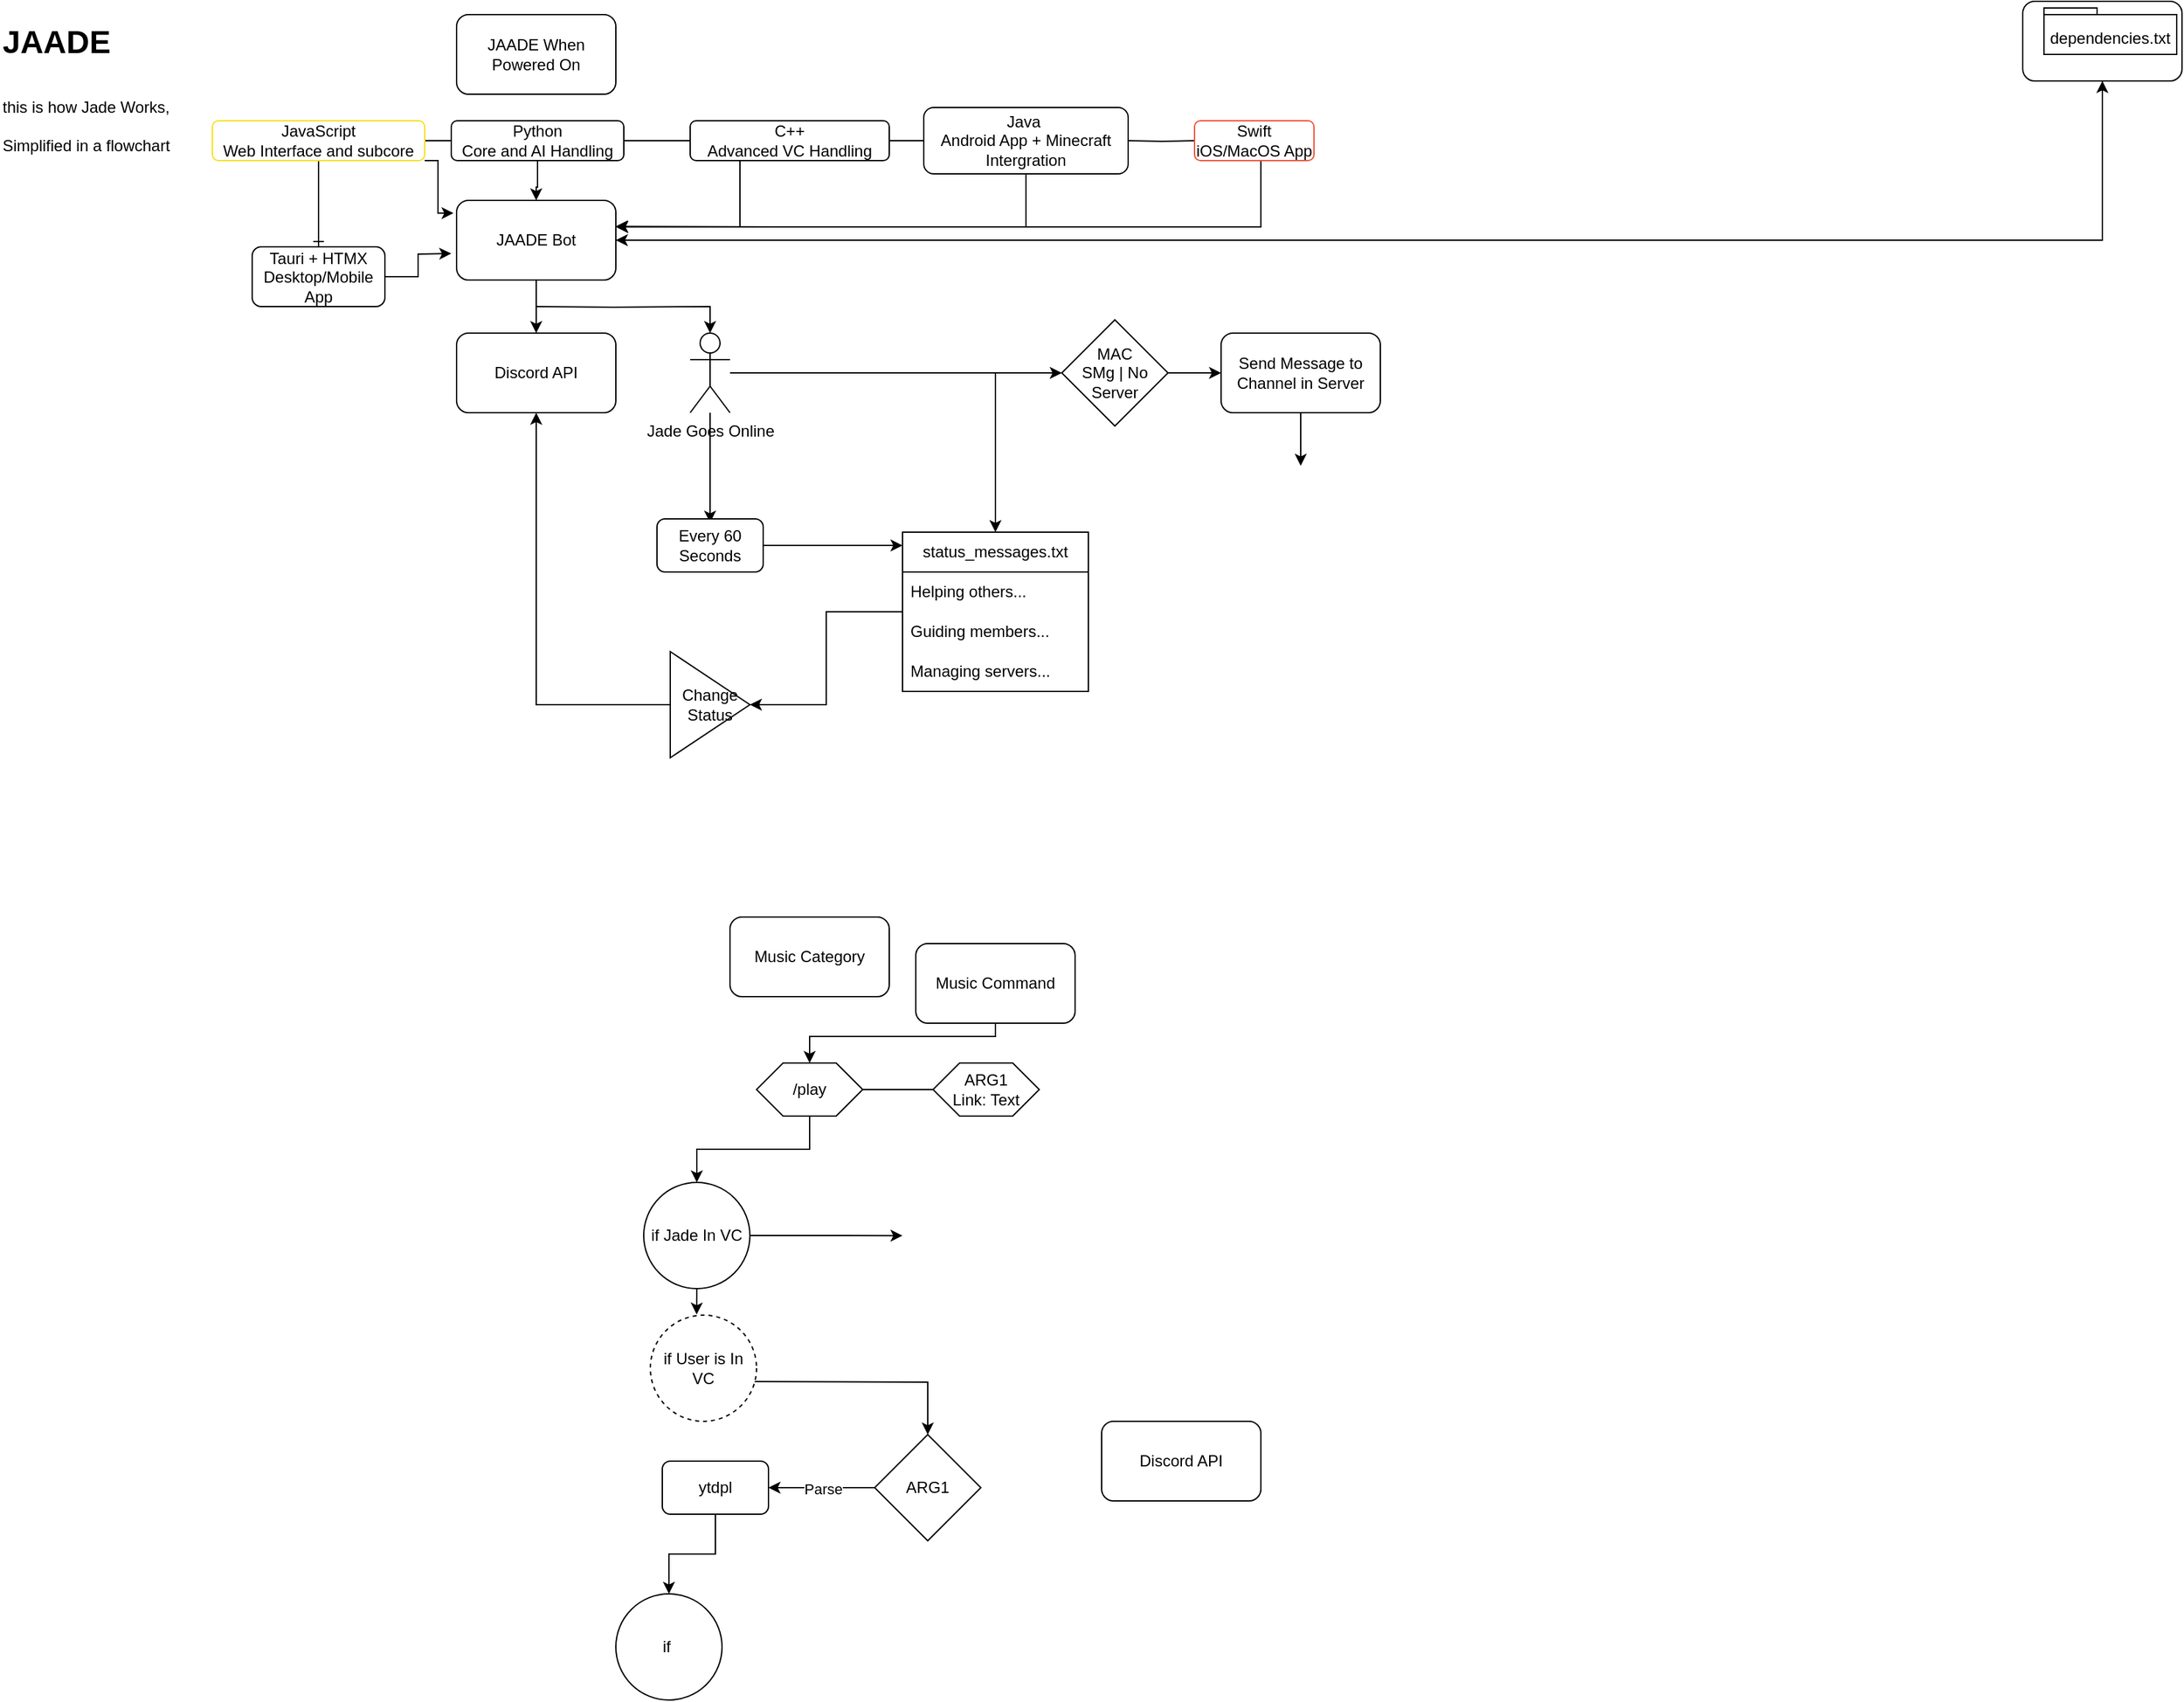 <mxfile version="26.2.14">
  <diagram name="Page-1" id="Gx-5sHeVeRC60ZBgUrer">
    <mxGraphModel dx="1163" dy="876" grid="1" gridSize="10" guides="1" tooltips="1" connect="1" arrows="1" fold="1" page="1" pageScale="1" pageWidth="827" pageHeight="1169" math="0" shadow="0">
      <root>
        <mxCell id="0" />
        <mxCell id="1" parent="0" />
        <mxCell id="FmGuvk3KjD96fyaS2q8A-3" value="" style="edgeStyle=orthogonalEdgeStyle;rounded=0;orthogonalLoop=1;jettySize=auto;html=1;exitX=0.5;exitY=1;exitDx=0;exitDy=0;" edge="1" parent="1" source="FmGuvk3KjD96fyaS2q8A-7" target="FmGuvk3KjD96fyaS2q8A-2">
          <mxGeometry relative="1" as="geometry" />
        </mxCell>
        <mxCell id="FmGuvk3KjD96fyaS2q8A-1" value="JAADE When Powered On" style="rounded=1;whiteSpace=wrap;html=1;" vertex="1" parent="1">
          <mxGeometry x="354" y="10" width="120" height="60" as="geometry" />
        </mxCell>
        <mxCell id="FmGuvk3KjD96fyaS2q8A-5" value="" style="edgeStyle=orthogonalEdgeStyle;rounded=0;orthogonalLoop=1;jettySize=auto;html=1;exitX=1;exitY=0.5;exitDx=0;exitDy=0;" edge="1" parent="1" source="FmGuvk3KjD96fyaS2q8A-7" target="FmGuvk3KjD96fyaS2q8A-4">
          <mxGeometry relative="1" as="geometry">
            <mxPoint x="414" y="70" as="sourcePoint" />
          </mxGeometry>
        </mxCell>
        <mxCell id="FmGuvk3KjD96fyaS2q8A-9" value="" style="edgeStyle=orthogonalEdgeStyle;rounded=0;orthogonalLoop=1;jettySize=auto;html=1;" edge="1" parent="1" target="FmGuvk3KjD96fyaS2q8A-8">
          <mxGeometry relative="1" as="geometry">
            <mxPoint x="414" y="230" as="sourcePoint" />
          </mxGeometry>
        </mxCell>
        <mxCell id="FmGuvk3KjD96fyaS2q8A-2" value="Discord API" style="whiteSpace=wrap;html=1;rounded=1;" vertex="1" parent="1">
          <mxGeometry x="354" y="250" width="120" height="60" as="geometry" />
        </mxCell>
        <mxCell id="FmGuvk3KjD96fyaS2q8A-11" style="edgeStyle=orthogonalEdgeStyle;rounded=0;orthogonalLoop=1;jettySize=auto;html=1;entryX=1;entryY=0.5;entryDx=0;entryDy=0;exitX=0.5;exitY=1;exitDx=0;exitDy=0;" edge="1" parent="1" source="FmGuvk3KjD96fyaS2q8A-4" target="FmGuvk3KjD96fyaS2q8A-7">
          <mxGeometry relative="1" as="geometry">
            <Array as="points">
              <mxPoint x="1594" y="180" />
            </Array>
          </mxGeometry>
        </mxCell>
        <mxCell id="FmGuvk3KjD96fyaS2q8A-4" value="" style="whiteSpace=wrap;html=1;rounded=1;" vertex="1" parent="1">
          <mxGeometry x="1534" width="120" height="60" as="geometry" />
        </mxCell>
        <mxCell id="FmGuvk3KjD96fyaS2q8A-7" value="JAADE Bot" style="rounded=1;whiteSpace=wrap;html=1;gradientColor=none;strokeColor=light-dark(#000000,#0000FF);" vertex="1" parent="1">
          <mxGeometry x="354" y="150" width="120" height="60" as="geometry" />
        </mxCell>
        <mxCell id="FmGuvk3KjD96fyaS2q8A-17" style="edgeStyle=orthogonalEdgeStyle;rounded=0;orthogonalLoop=1;jettySize=auto;html=1;" edge="1" parent="1" source="FmGuvk3KjD96fyaS2q8A-8">
          <mxGeometry relative="1" as="geometry">
            <mxPoint x="545" y="392.857" as="targetPoint" />
          </mxGeometry>
        </mxCell>
        <mxCell id="FmGuvk3KjD96fyaS2q8A-29" style="edgeStyle=orthogonalEdgeStyle;rounded=0;orthogonalLoop=1;jettySize=auto;html=1;entryX=0.5;entryY=0;entryDx=0;entryDy=0;" edge="1" parent="1" source="FmGuvk3KjD96fyaS2q8A-8" target="FmGuvk3KjD96fyaS2q8A-23">
          <mxGeometry relative="1" as="geometry">
            <mxPoint x="770" y="280" as="targetPoint" />
          </mxGeometry>
        </mxCell>
        <mxCell id="FmGuvk3KjD96fyaS2q8A-55" style="edgeStyle=orthogonalEdgeStyle;rounded=0;orthogonalLoop=1;jettySize=auto;html=1;" edge="1" parent="1" source="FmGuvk3KjD96fyaS2q8A-59">
          <mxGeometry relative="1" as="geometry">
            <mxPoint x="930" y="280" as="targetPoint" />
          </mxGeometry>
        </mxCell>
        <mxCell id="FmGuvk3KjD96fyaS2q8A-8" value="Jade Goes Online" style="shape=umlActor;verticalLabelPosition=bottom;verticalAlign=top;html=1;outlineConnect=0;" vertex="1" parent="1">
          <mxGeometry x="530" y="250" width="30" height="60" as="geometry" />
        </mxCell>
        <mxCell id="FmGuvk3KjD96fyaS2q8A-14" value="" style="edgeStyle=orthogonalEdgeStyle;rounded=0;orthogonalLoop=1;jettySize=auto;html=1;endArrow=none;startFill=0;" edge="1" parent="1" source="FmGuvk3KjD96fyaS2q8A-12" target="FmGuvk3KjD96fyaS2q8A-13">
          <mxGeometry relative="1" as="geometry" />
        </mxCell>
        <mxCell id="FmGuvk3KjD96fyaS2q8A-41" value="" style="edgeStyle=orthogonalEdgeStyle;rounded=0;orthogonalLoop=1;jettySize=auto;html=1;" edge="1" parent="1" source="FmGuvk3KjD96fyaS2q8A-12" target="FmGuvk3KjD96fyaS2q8A-7">
          <mxGeometry relative="1" as="geometry" />
        </mxCell>
        <mxCell id="FmGuvk3KjD96fyaS2q8A-12" value="Python&lt;div&gt;Core and AI Handling&lt;/div&gt;" style="rounded=1;whiteSpace=wrap;html=1;strokeColor=light-dark(#000000,#2100FF);" vertex="1" parent="1">
          <mxGeometry x="350" y="90" width="130" height="30" as="geometry" />
        </mxCell>
        <mxCell id="FmGuvk3KjD96fyaS2q8A-38" value="" style="edgeStyle=orthogonalEdgeStyle;rounded=0;orthogonalLoop=1;jettySize=auto;html=1;endArrow=ERone;startFill=0;endFill=0;" edge="1" parent="1" source="FmGuvk3KjD96fyaS2q8A-13" target="FmGuvk3KjD96fyaS2q8A-37">
          <mxGeometry relative="1" as="geometry" />
        </mxCell>
        <mxCell id="FmGuvk3KjD96fyaS2q8A-40" style="edgeStyle=orthogonalEdgeStyle;rounded=0;orthogonalLoop=1;jettySize=auto;html=1;exitX=1;exitY=1;exitDx=0;exitDy=0;entryX=-0.019;entryY=0.16;entryDx=0;entryDy=0;entryPerimeter=0;" edge="1" parent="1" source="FmGuvk3KjD96fyaS2q8A-13" target="FmGuvk3KjD96fyaS2q8A-7">
          <mxGeometry relative="1" as="geometry">
            <mxPoint x="340" y="150" as="targetPoint" />
            <Array as="points">
              <mxPoint x="340" y="120" />
              <mxPoint x="340" y="160" />
            </Array>
          </mxGeometry>
        </mxCell>
        <mxCell id="FmGuvk3KjD96fyaS2q8A-13" value="JavaScript&lt;div&gt;Web Interface and subcore&lt;/div&gt;" style="whiteSpace=wrap;html=1;rounded=1;strokeColor=light-dark(#F7DF1E,#F7DF1E);" vertex="1" parent="1">
          <mxGeometry x="170" y="90" width="160" height="30" as="geometry" />
        </mxCell>
        <mxCell id="FmGuvk3KjD96fyaS2q8A-20" value="" style="edgeStyle=orthogonalEdgeStyle;rounded=0;orthogonalLoop=1;jettySize=auto;html=1;" edge="1" parent="1" source="FmGuvk3KjD96fyaS2q8A-18">
          <mxGeometry relative="1" as="geometry">
            <mxPoint x="690" y="410" as="targetPoint" />
          </mxGeometry>
        </mxCell>
        <mxCell id="FmGuvk3KjD96fyaS2q8A-18" value="Every 60 Seconds" style="rounded=1;whiteSpace=wrap;html=1;" vertex="1" parent="1">
          <mxGeometry x="505" y="390" width="80" height="40" as="geometry" />
        </mxCell>
        <mxCell id="FmGuvk3KjD96fyaS2q8A-30" style="edgeStyle=orthogonalEdgeStyle;rounded=0;orthogonalLoop=1;jettySize=auto;html=1;entryX=0.5;entryY=1;entryDx=0;entryDy=0;" edge="1" parent="1" source="FmGuvk3KjD96fyaS2q8A-22" target="FmGuvk3KjD96fyaS2q8A-2">
          <mxGeometry relative="1" as="geometry" />
        </mxCell>
        <mxCell id="FmGuvk3KjD96fyaS2q8A-22" value="Change Status" style="triangle;whiteSpace=wrap;html=1;" vertex="1" parent="1">
          <mxGeometry x="515" y="490" width="60" height="80" as="geometry" />
        </mxCell>
        <mxCell id="FmGuvk3KjD96fyaS2q8A-27" style="edgeStyle=orthogonalEdgeStyle;rounded=0;orthogonalLoop=1;jettySize=auto;html=1;" edge="1" parent="1" source="FmGuvk3KjD96fyaS2q8A-23" target="FmGuvk3KjD96fyaS2q8A-22">
          <mxGeometry relative="1" as="geometry" />
        </mxCell>
        <mxCell id="FmGuvk3KjD96fyaS2q8A-23" value="status_messages.txt" style="swimlane;fontStyle=0;childLayout=stackLayout;horizontal=1;startSize=30;horizontalStack=0;resizeParent=1;resizeParentMax=0;resizeLast=0;collapsible=1;marginBottom=0;whiteSpace=wrap;html=1;" vertex="1" parent="1">
          <mxGeometry x="690" y="400" width="140" height="120" as="geometry" />
        </mxCell>
        <mxCell id="FmGuvk3KjD96fyaS2q8A-25" value="&lt;div&gt;Helping others...&lt;/div&gt;" style="text;strokeColor=none;fillColor=none;align=left;verticalAlign=middle;spacingLeft=4;spacingRight=4;overflow=hidden;points=[[0,0.5],[1,0.5]];portConstraint=eastwest;rotatable=0;whiteSpace=wrap;html=1;" vertex="1" parent="FmGuvk3KjD96fyaS2q8A-23">
          <mxGeometry y="30" width="140" height="30" as="geometry" />
        </mxCell>
        <mxCell id="FmGuvk3KjD96fyaS2q8A-26" value="&lt;div&gt;&lt;span style=&quot;background-color: transparent; color: light-dark(rgb(0, 0, 0), rgb(255, 255, 255));&quot;&gt;Guiding members...&lt;/span&gt;&lt;/div&gt;" style="text;strokeColor=none;fillColor=none;align=left;verticalAlign=middle;spacingLeft=4;spacingRight=4;overflow=hidden;points=[[0,0.5],[1,0.5]];portConstraint=eastwest;rotatable=0;whiteSpace=wrap;html=1;" vertex="1" parent="FmGuvk3KjD96fyaS2q8A-23">
          <mxGeometry y="60" width="140" height="30" as="geometry" />
        </mxCell>
        <mxCell id="FmGuvk3KjD96fyaS2q8A-28" value="&lt;div&gt;&lt;span style=&quot;background-color: transparent; color: light-dark(rgb(0, 0, 0), rgb(255, 255, 255));&quot;&gt;Managing servers...&lt;/span&gt;&lt;/div&gt;" style="text;strokeColor=none;fillColor=none;align=left;verticalAlign=middle;spacingLeft=4;spacingRight=4;overflow=hidden;points=[[0,0.5],[1,0.5]];portConstraint=eastwest;rotatable=0;whiteSpace=wrap;html=1;" vertex="1" parent="FmGuvk3KjD96fyaS2q8A-23">
          <mxGeometry y="90" width="140" height="30" as="geometry" />
        </mxCell>
        <mxCell id="FmGuvk3KjD96fyaS2q8A-31" value="" style="edgeStyle=orthogonalEdgeStyle;rounded=0;orthogonalLoop=1;jettySize=auto;html=1;endArrow=none;startFill=0;" edge="1" source="FmGuvk3KjD96fyaS2q8A-32" target="FmGuvk3KjD96fyaS2q8A-33" parent="1">
          <mxGeometry relative="1" as="geometry" />
        </mxCell>
        <mxCell id="FmGuvk3KjD96fyaS2q8A-49" style="edgeStyle=orthogonalEdgeStyle;rounded=0;orthogonalLoop=1;jettySize=auto;html=1;exitX=0.5;exitY=1;exitDx=0;exitDy=0;entryX=1.003;entryY=0.333;entryDx=0;entryDy=0;entryPerimeter=0;" edge="1" parent="1" source="FmGuvk3KjD96fyaS2q8A-32" target="FmGuvk3KjD96fyaS2q8A-7">
          <mxGeometry relative="1" as="geometry">
            <mxPoint x="477.284" y="170" as="targetPoint" />
            <Array as="points">
              <mxPoint x="783" y="170" />
            </Array>
          </mxGeometry>
        </mxCell>
        <mxCell id="FmGuvk3KjD96fyaS2q8A-32" value="&lt;div&gt;Java&amp;nbsp;&lt;/div&gt;&lt;div&gt;Android App + Minecraft Intergration&lt;/div&gt;" style="rounded=1;whiteSpace=wrap;html=1;strokeColor=light-dark(#000000,#FF0000);" vertex="1" parent="1">
          <mxGeometry x="706" y="80" width="154" height="50" as="geometry" />
        </mxCell>
        <mxCell id="FmGuvk3KjD96fyaS2q8A-42" style="edgeStyle=orthogonalEdgeStyle;rounded=0;orthogonalLoop=1;jettySize=auto;html=1;exitX=0.25;exitY=1;exitDx=0;exitDy=0;" edge="1" parent="1" source="FmGuvk3KjD96fyaS2q8A-33">
          <mxGeometry relative="1" as="geometry">
            <mxPoint x="474" y="170" as="targetPoint" />
            <Array as="points">
              <mxPoint x="567" y="170" />
              <mxPoint x="474" y="170" />
            </Array>
          </mxGeometry>
        </mxCell>
        <mxCell id="FmGuvk3KjD96fyaS2q8A-33" value="&lt;div&gt;C++&lt;/div&gt;&lt;div&gt;Advanced VC Handling&lt;/div&gt;" style="whiteSpace=wrap;html=1;rounded=1;strokeColor=light-dark(#000000,#00FFEE);" vertex="1" parent="1">
          <mxGeometry x="530" y="90" width="150" height="30" as="geometry" />
        </mxCell>
        <mxCell id="FmGuvk3KjD96fyaS2q8A-34" value="" style="edgeStyle=orthogonalEdgeStyle;rounded=0;orthogonalLoop=1;jettySize=auto;html=1;endArrow=none;startFill=0;entryX=0;entryY=0.5;entryDx=0;entryDy=0;exitX=1;exitY=0.5;exitDx=0;exitDy=0;" edge="1" parent="1" source="FmGuvk3KjD96fyaS2q8A-12" target="FmGuvk3KjD96fyaS2q8A-33">
          <mxGeometry relative="1" as="geometry">
            <mxPoint x="460" y="105" as="sourcePoint" />
            <mxPoint x="360" y="115" as="targetPoint" />
          </mxGeometry>
        </mxCell>
        <mxCell id="FmGuvk3KjD96fyaS2q8A-35" value="" style="edgeStyle=orthogonalEdgeStyle;rounded=0;orthogonalLoop=1;jettySize=auto;html=1;endArrow=none;startFill=0;entryX=1;entryY=0.5;entryDx=0;entryDy=0;" edge="1" parent="1" target="FmGuvk3KjD96fyaS2q8A-32">
          <mxGeometry relative="1" as="geometry">
            <mxPoint x="910" y="105" as="sourcePoint" />
            <mxPoint x="880" y="100" as="targetPoint" />
          </mxGeometry>
        </mxCell>
        <mxCell id="FmGuvk3KjD96fyaS2q8A-51" style="edgeStyle=orthogonalEdgeStyle;rounded=0;orthogonalLoop=1;jettySize=auto;html=1;entryX=0.999;entryY=0.327;entryDx=0;entryDy=0;entryPerimeter=0;" edge="1" parent="1" source="FmGuvk3KjD96fyaS2q8A-36" target="FmGuvk3KjD96fyaS2q8A-7">
          <mxGeometry relative="1" as="geometry">
            <mxPoint x="480" y="170" as="targetPoint" />
            <Array as="points">
              <mxPoint x="960" y="170" />
              <mxPoint x="601" y="170" />
            </Array>
          </mxGeometry>
        </mxCell>
        <mxCell id="FmGuvk3KjD96fyaS2q8A-36" value="Swift&lt;div&gt;iOS/MacOS App&lt;/div&gt;" style="rounded=1;whiteSpace=wrap;html=1;strokeColor=#F05138;" vertex="1" parent="1">
          <mxGeometry x="910" y="90" width="90" height="30" as="geometry" />
        </mxCell>
        <mxCell id="FmGuvk3KjD96fyaS2q8A-50" style="edgeStyle=orthogonalEdgeStyle;rounded=0;orthogonalLoop=1;jettySize=auto;html=1;" edge="1" parent="1" source="FmGuvk3KjD96fyaS2q8A-37">
          <mxGeometry relative="1" as="geometry">
            <mxPoint x="350" y="190" as="targetPoint" />
          </mxGeometry>
        </mxCell>
        <mxCell id="FmGuvk3KjD96fyaS2q8A-37" value="Tauri + HTMX Desktop/Mobile App" style="whiteSpace=wrap;html=1;rounded=1;" vertex="1" parent="1">
          <mxGeometry x="200" y="185" width="100" height="45" as="geometry" />
        </mxCell>
        <mxCell id="FmGuvk3KjD96fyaS2q8A-57" style="edgeStyle=orthogonalEdgeStyle;rounded=0;orthogonalLoop=1;jettySize=auto;html=1;" edge="1" parent="1" source="FmGuvk3KjD96fyaS2q8A-56">
          <mxGeometry relative="1" as="geometry">
            <mxPoint x="990" y="350" as="targetPoint" />
          </mxGeometry>
        </mxCell>
        <mxCell id="FmGuvk3KjD96fyaS2q8A-56" value="Send Message to Channel in Server" style="rounded=1;whiteSpace=wrap;html=1;" vertex="1" parent="1">
          <mxGeometry x="930" y="250" width="120" height="60" as="geometry" />
        </mxCell>
        <mxCell id="FmGuvk3KjD96fyaS2q8A-60" value="" style="edgeStyle=orthogonalEdgeStyle;rounded=0;orthogonalLoop=1;jettySize=auto;html=1;" edge="1" parent="1" source="FmGuvk3KjD96fyaS2q8A-8" target="FmGuvk3KjD96fyaS2q8A-59">
          <mxGeometry relative="1" as="geometry">
            <mxPoint x="930" y="280" as="targetPoint" />
            <mxPoint x="560" y="280" as="sourcePoint" />
          </mxGeometry>
        </mxCell>
        <mxCell id="FmGuvk3KjD96fyaS2q8A-59" value="&lt;div&gt;MAC&lt;/div&gt;SMg | No Server" style="rhombus;whiteSpace=wrap;html=1;" vertex="1" parent="1">
          <mxGeometry x="810" y="240" width="80" height="80" as="geometry" />
        </mxCell>
        <mxCell id="FmGuvk3KjD96fyaS2q8A-61" value="&lt;h1 style=&quot;margin-top: 0px;&quot;&gt;&lt;span style=&quot;background-color: transparent; color: light-dark(rgb(0, 0, 0), rgb(255, 255, 255));&quot;&gt;JAADE&lt;/span&gt;&lt;/h1&gt;&lt;h1 style=&quot;margin-top: 0px;&quot;&gt;&lt;span style=&quot;font-size: 12px; font-weight: 400;&quot;&gt;this is how Jade Works, Simplified in a flowchart&lt;/span&gt;&lt;/h1&gt;" style="text;html=1;whiteSpace=wrap;overflow=hidden;rounded=0;" vertex="1" parent="1">
          <mxGeometry x="10" y="10" width="160" height="130" as="geometry" />
        </mxCell>
        <mxCell id="FmGuvk3KjD96fyaS2q8A-65" value="" style="edgeStyle=orthogonalEdgeStyle;rounded=0;orthogonalLoop=1;jettySize=auto;html=1;entryX=0.5;entryY=0;entryDx=0;entryDy=0;exitX=0.5;exitY=1;exitDx=0;exitDy=0;" edge="1" parent="1" source="FmGuvk3KjD96fyaS2q8A-76" target="FmGuvk3KjD96fyaS2q8A-69">
          <mxGeometry relative="1" as="geometry">
            <mxPoint x="620.0" y="850" as="sourcePoint" />
            <mxPoint x="540" y="890" as="targetPoint" />
          </mxGeometry>
        </mxCell>
        <mxCell id="FmGuvk3KjD96fyaS2q8A-64" value="Discord API" style="rounded=1;whiteSpace=wrap;html=1;" vertex="1" parent="1">
          <mxGeometry x="840" y="1070" width="120" height="60" as="geometry" />
        </mxCell>
        <mxCell id="FmGuvk3KjD96fyaS2q8A-66" value="Music Category" style="rounded=1;whiteSpace=wrap;html=1;" vertex="1" parent="1">
          <mxGeometry x="560" y="690" width="120" height="60" as="geometry" />
        </mxCell>
        <mxCell id="FmGuvk3KjD96fyaS2q8A-79" style="edgeStyle=orthogonalEdgeStyle;rounded=0;orthogonalLoop=1;jettySize=auto;html=1;entryX=0.5;entryY=0;entryDx=0;entryDy=0;" edge="1" parent="1" source="FmGuvk3KjD96fyaS2q8A-67" target="FmGuvk3KjD96fyaS2q8A-76">
          <mxGeometry relative="1" as="geometry">
            <mxPoint x="620" y="790" as="targetPoint" />
            <Array as="points">
              <mxPoint x="760" y="780" />
              <mxPoint x="620" y="780" />
            </Array>
          </mxGeometry>
        </mxCell>
        <mxCell id="FmGuvk3KjD96fyaS2q8A-67" value="Music Command" style="rounded=1;whiteSpace=wrap;html=1;" vertex="1" parent="1">
          <mxGeometry x="700" y="710" width="120" height="60" as="geometry" />
        </mxCell>
        <mxCell id="FmGuvk3KjD96fyaS2q8A-75" style="edgeStyle=orthogonalEdgeStyle;rounded=0;orthogonalLoop=1;jettySize=auto;html=1;entryX=0.5;entryY=0;entryDx=0;entryDy=0;" edge="1" parent="1" target="FmGuvk3KjD96fyaS2q8A-72">
          <mxGeometry relative="1" as="geometry">
            <mxPoint x="564" y="1040" as="sourcePoint" />
          </mxGeometry>
        </mxCell>
        <mxCell id="FmGuvk3KjD96fyaS2q8A-85" style="edgeStyle=orthogonalEdgeStyle;rounded=0;orthogonalLoop=1;jettySize=auto;html=1;exitX=1;exitY=0.5;exitDx=0;exitDy=0;" edge="1" parent="1" source="FmGuvk3KjD96fyaS2q8A-69">
          <mxGeometry relative="1" as="geometry">
            <mxPoint x="690" y="930.105" as="targetPoint" />
          </mxGeometry>
        </mxCell>
        <mxCell id="FmGuvk3KjD96fyaS2q8A-87" style="edgeStyle=orthogonalEdgeStyle;rounded=0;orthogonalLoop=1;jettySize=auto;html=1;exitX=0.5;exitY=1;exitDx=0;exitDy=0;entryX=0.436;entryY=-0.006;entryDx=0;entryDy=0;entryPerimeter=0;" edge="1" parent="1" source="FmGuvk3KjD96fyaS2q8A-69" target="FmGuvk3KjD96fyaS2q8A-88">
          <mxGeometry relative="1" as="geometry">
            <mxPoint x="410.0" y="930" as="targetPoint" />
            <Array as="points" />
          </mxGeometry>
        </mxCell>
        <mxCell id="FmGuvk3KjD96fyaS2q8A-69" value="if Jade In VC" style="ellipse;whiteSpace=wrap;html=1;aspect=fixed;" vertex="1" parent="1">
          <mxGeometry x="495" y="890" width="80" height="80" as="geometry" />
        </mxCell>
        <mxCell id="FmGuvk3KjD96fyaS2q8A-82" value="" style="edgeStyle=orthogonalEdgeStyle;rounded=0;orthogonalLoop=1;jettySize=auto;html=1;" edge="1" parent="1" source="FmGuvk3KjD96fyaS2q8A-72" target="FmGuvk3KjD96fyaS2q8A-81">
          <mxGeometry relative="1" as="geometry" />
        </mxCell>
        <mxCell id="FmGuvk3KjD96fyaS2q8A-86" value="Parse" style="edgeLabel;html=1;align=center;verticalAlign=middle;resizable=0;points=[];" vertex="1" connectable="0" parent="FmGuvk3KjD96fyaS2q8A-82">
          <mxGeometry x="-0.014" y="1" relative="1" as="geometry">
            <mxPoint as="offset" />
          </mxGeometry>
        </mxCell>
        <mxCell id="FmGuvk3KjD96fyaS2q8A-72" value="ARG1" style="rhombus;whiteSpace=wrap;html=1;" vertex="1" parent="1">
          <mxGeometry x="669" y="1080" width="80" height="80" as="geometry" />
        </mxCell>
        <mxCell id="FmGuvk3KjD96fyaS2q8A-77" style="edgeStyle=orthogonalEdgeStyle;rounded=0;orthogonalLoop=1;jettySize=auto;html=1;entryX=1;entryY=0.5;entryDx=0;entryDy=0;endArrow=none;startFill=0;" edge="1" parent="1" source="FmGuvk3KjD96fyaS2q8A-74" target="FmGuvk3KjD96fyaS2q8A-76">
          <mxGeometry relative="1" as="geometry">
            <mxPoint x="680" y="820" as="targetPoint" />
          </mxGeometry>
        </mxCell>
        <mxCell id="FmGuvk3KjD96fyaS2q8A-74" value="ARG1&lt;div&gt;Link: Text&lt;/div&gt;" style="shape=hexagon;perimeter=hexagonPerimeter2;whiteSpace=wrap;html=1;fixedSize=1;" vertex="1" parent="1">
          <mxGeometry x="713" y="800" width="80" height="40" as="geometry" />
        </mxCell>
        <mxCell id="FmGuvk3KjD96fyaS2q8A-76" value="/play" style="shape=hexagon;perimeter=hexagonPerimeter2;whiteSpace=wrap;html=1;fixedSize=1;" vertex="1" parent="1">
          <mxGeometry x="580" y="800" width="80" height="40" as="geometry" />
        </mxCell>
        <mxCell id="FmGuvk3KjD96fyaS2q8A-80" value="&lt;span style=&quot;font-weight: 400;&quot;&gt;dependencies.txt&lt;/span&gt;" style="shape=folder;fontStyle=1;spacingTop=10;tabWidth=40;tabHeight=5;tabPosition=left;html=1;whiteSpace=wrap;" vertex="1" parent="1">
          <mxGeometry x="1550" y="5" width="100" height="35" as="geometry" />
        </mxCell>
        <mxCell id="FmGuvk3KjD96fyaS2q8A-83" style="edgeStyle=orthogonalEdgeStyle;rounded=0;orthogonalLoop=1;jettySize=auto;html=1;entryX=0.5;entryY=0;entryDx=0;entryDy=0;" edge="1" parent="1" source="FmGuvk3KjD96fyaS2q8A-81" target="FmGuvk3KjD96fyaS2q8A-84">
          <mxGeometry relative="1" as="geometry">
            <mxPoint x="549" y="1200" as="targetPoint" />
          </mxGeometry>
        </mxCell>
        <mxCell id="FmGuvk3KjD96fyaS2q8A-81" value="ytdpl" style="rounded=1;whiteSpace=wrap;html=1;strokeColor=light-dark(#000000,#2100FF);" vertex="1" parent="1">
          <mxGeometry x="509" y="1100" width="80" height="40" as="geometry" />
        </mxCell>
        <mxCell id="FmGuvk3KjD96fyaS2q8A-84" value="if&amp;nbsp;" style="ellipse;whiteSpace=wrap;html=1;aspect=fixed;" vertex="1" parent="1">
          <mxGeometry x="474" y="1200" width="80" height="80" as="geometry" />
        </mxCell>
        <mxCell id="FmGuvk3KjD96fyaS2q8A-88" value="if User is In VC" style="ellipse;whiteSpace=wrap;html=1;aspect=fixed;dashed=1;" vertex="1" parent="1">
          <mxGeometry x="500" y="990" width="80" height="80" as="geometry" />
        </mxCell>
      </root>
    </mxGraphModel>
  </diagram>
</mxfile>
